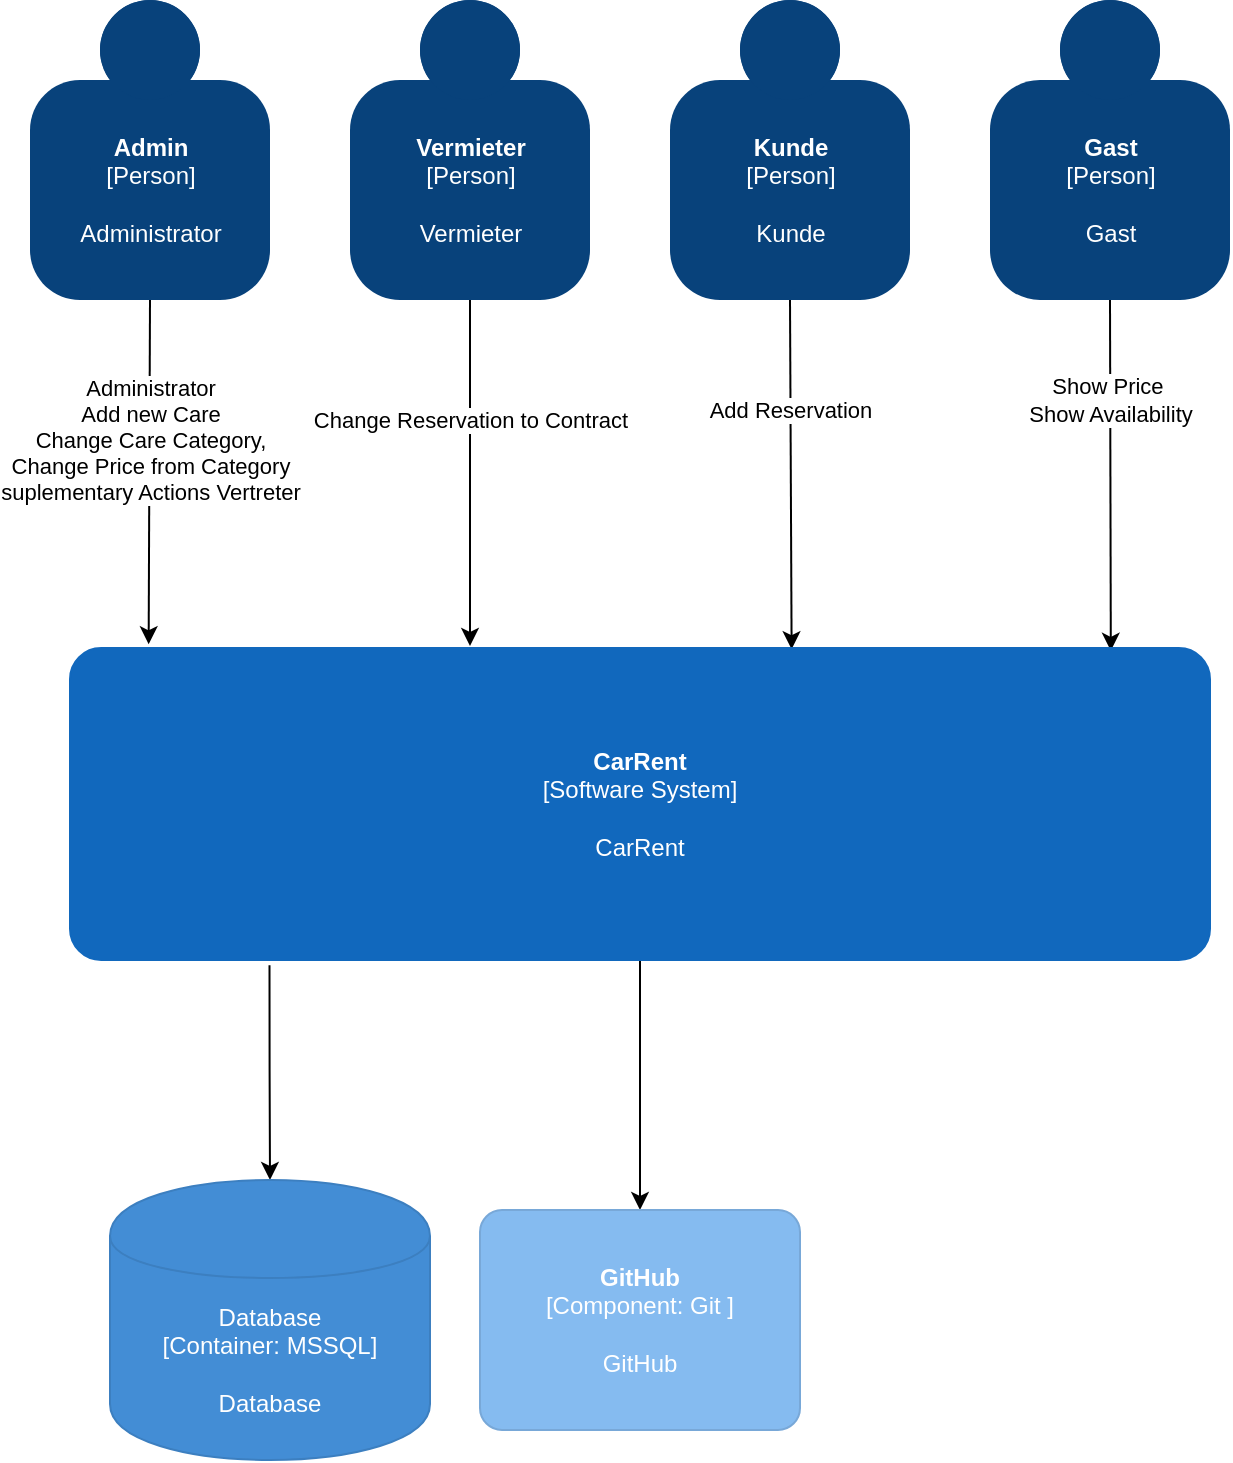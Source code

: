 <mxfile version="14.8.0" type="device" pages="3"><diagram id="zPRYdK8pJtfR6c3fzrlC" name="Context"><mxGraphModel dx="2214" dy="1193" grid="1" gridSize="10" guides="1" tooltips="1" connect="1" arrows="1" fold="1" page="1" pageScale="1" pageWidth="1169" pageHeight="827" math="0" shadow="0"><root><mxCell id="0"/><mxCell id="1" parent="0"/><mxCell id="1l8XOtpIONAW6H5Cvvo0-9" style="edgeStyle=none;rounded=0;orthogonalLoop=1;jettySize=auto;html=1;exitX=0.5;exitY=1;exitDx=0;exitDy=0;exitPerimeter=0;entryX=0.069;entryY=-0.012;entryDx=0;entryDy=0;entryPerimeter=0;" parent="1" source="1l8XOtpIONAW6H5Cvvo0-1" target="1l8XOtpIONAW6H5Cvvo0-5" edge="1"><mxGeometry relative="1" as="geometry"/></mxCell><mxCell id="1l8XOtpIONAW6H5Cvvo0-10" value="Administrator&lt;br&gt;Add new Care&lt;br&gt;Change Care Category,&lt;br&gt;Change&amp;nbsp;Price from Category&lt;br&gt;suplementary Actions Vertreter" style="edgeLabel;html=1;align=center;verticalAlign=middle;resizable=0;points=[];" parent="1l8XOtpIONAW6H5Cvvo0-9" vertex="1" connectable="0"><mxGeometry x="-0.12" y="-4" relative="1" as="geometry"><mxPoint x="4.29" y="-5.28" as="offset"/></mxGeometry></mxCell><object placeholders="1" c4Name="Admin" c4Type="Person" c4Description="Administrator" label="&lt;b&gt;%c4Name%&lt;/b&gt;&lt;div&gt;[%c4Type%]&lt;/div&gt;&lt;br&gt;&lt;div&gt;%c4Description%&lt;/div&gt;" id="1l8XOtpIONAW6H5Cvvo0-1"><mxCell style="html=1;dashed=0;whitespace=wrap;fillColor=#08427b;strokeColor=none;fontColor=#ffffff;shape=mxgraph.c4.person;align=center;metaEdit=1;points=[[0.5,0,0],[1,0.5,0],[1,0.75,0],[0.75,1,0],[0.5,1,0],[0.25,1,0],[0,0.75,0],[0,0.5,0]];metaData={&quot;c4Type&quot;:{&quot;editable&quot;:false}};" parent="1" vertex="1"><mxGeometry x="200" y="10" width="120" height="150" as="geometry"/></mxCell></object><mxCell id="1l8XOtpIONAW6H5Cvvo0-13" style="edgeStyle=none;rounded=0;orthogonalLoop=1;jettySize=auto;html=1;exitX=0.5;exitY=1;exitDx=0;exitDy=0;exitPerimeter=0;entryX=0.633;entryY=0.004;entryDx=0;entryDy=0;entryPerimeter=0;" parent="1" source="1l8XOtpIONAW6H5Cvvo0-2" target="1l8XOtpIONAW6H5Cvvo0-5" edge="1"><mxGeometry relative="1" as="geometry"><mxPoint x="580" y="330" as="targetPoint"/><Array as="points"/></mxGeometry></mxCell><mxCell id="1l8XOtpIONAW6H5Cvvo0-16" value="Add Reservation" style="edgeLabel;html=1;align=center;verticalAlign=middle;resizable=0;points=[];" parent="1l8XOtpIONAW6H5Cvvo0-13" vertex="1" connectable="0"><mxGeometry x="-0.368" y="-1" relative="1" as="geometry"><mxPoint as="offset"/></mxGeometry></mxCell><object placeholders="1" c4Name="Kunde" c4Type="Person" c4Description="Kunde" label="&lt;b&gt;%c4Name%&lt;/b&gt;&lt;div&gt;[%c4Type%]&lt;/div&gt;&lt;br&gt;&lt;div&gt;%c4Description%&lt;/div&gt;" id="1l8XOtpIONAW6H5Cvvo0-2"><mxCell style="html=1;dashed=0;whitespace=wrap;fillColor=#08427b;strokeColor=none;fontColor=#ffffff;shape=mxgraph.c4.person;align=center;metaEdit=1;points=[[0.5,0,0],[1,0.5,0],[1,0.75,0],[0.75,1,0],[0.5,1,0],[0.25,1,0],[0,0.75,0],[0,0.5,0]];metaData={&quot;c4Type&quot;:{&quot;editable&quot;:false}};" parent="1" vertex="1"><mxGeometry x="520" y="10" width="120" height="150" as="geometry"/></mxCell></object><mxCell id="1l8XOtpIONAW6H5Cvvo0-11" style="edgeStyle=none;rounded=0;orthogonalLoop=1;jettySize=auto;html=1;exitX=0.5;exitY=1;exitDx=0;exitDy=0;exitPerimeter=0;" parent="1" source="1l8XOtpIONAW6H5Cvvo0-3" edge="1"><mxGeometry relative="1" as="geometry"><mxPoint x="420" y="333" as="targetPoint"/><Array as="points"><mxPoint x="420" y="320"/></Array></mxGeometry></mxCell><mxCell id="1l8XOtpIONAW6H5Cvvo0-12" value="Change Reservation to Contract" style="edgeLabel;html=1;align=center;verticalAlign=middle;resizable=0;points=[];" parent="1l8XOtpIONAW6H5Cvvo0-11" vertex="1" connectable="0"><mxGeometry x="-0.092" y="1" relative="1" as="geometry"><mxPoint x="-1" y="-18.29" as="offset"/></mxGeometry></mxCell><object placeholders="1" c4Name="Vermieter" c4Type="Person" c4Description="Vermieter" label="&lt;b&gt;%c4Name%&lt;/b&gt;&lt;div&gt;[%c4Type%]&lt;/div&gt;&lt;br&gt;&lt;div&gt;%c4Description%&lt;/div&gt;" id="1l8XOtpIONAW6H5Cvvo0-3"><mxCell style="html=1;dashed=0;whitespace=wrap;fillColor=#08427b;strokeColor=none;fontColor=#ffffff;shape=mxgraph.c4.person;align=center;metaEdit=1;points=[[0.5,0,0],[1,0.5,0],[1,0.75,0],[0.75,1,0],[0.5,1,0],[0.25,1,0],[0,0.75,0],[0,0.5,0]];metaData={&quot;c4Type&quot;:{&quot;editable&quot;:false}};" parent="1" vertex="1"><mxGeometry x="360" y="10" width="120" height="150" as="geometry"/></mxCell></object><mxCell id="1l8XOtpIONAW6H5Cvvo0-14" style="edgeStyle=none;rounded=0;orthogonalLoop=1;jettySize=auto;html=1;exitX=0.5;exitY=1;exitDx=0;exitDy=0;exitPerimeter=0;entryX=0.913;entryY=0.009;entryDx=0;entryDy=0;entryPerimeter=0;" parent="1" source="1l8XOtpIONAW6H5Cvvo0-4" target="1l8XOtpIONAW6H5Cvvo0-5" edge="1"><mxGeometry relative="1" as="geometry"/></mxCell><mxCell id="1l8XOtpIONAW6H5Cvvo0-15" value="Show Price&amp;nbsp;&lt;br&gt;Show Availability" style="edgeLabel;html=1;align=center;verticalAlign=middle;resizable=0;points=[];" parent="1l8XOtpIONAW6H5Cvvo0-14" vertex="1" connectable="0"><mxGeometry x="-0.33" y="-1" relative="1" as="geometry"><mxPoint x="0.86" y="-8.86" as="offset"/></mxGeometry></mxCell><object placeholders="1" c4Name="Gast" c4Type="Person" c4Description="Gast" label="&lt;b&gt;%c4Name%&lt;/b&gt;&lt;div&gt;[%c4Type%]&lt;/div&gt;&lt;br&gt;&lt;div&gt;%c4Description%&lt;/div&gt;" id="1l8XOtpIONAW6H5Cvvo0-4"><mxCell style="html=1;dashed=0;whitespace=wrap;fillColor=#08427b;strokeColor=none;fontColor=#ffffff;shape=mxgraph.c4.person;align=center;metaEdit=1;points=[[0.5,0,0],[1,0.5,0],[1,0.75,0],[0.75,1,0],[0.5,1,0],[0.25,1,0],[0,0.75,0],[0,0.5,0]];metaData={&quot;c4Type&quot;:{&quot;editable&quot;:false}};" parent="1" vertex="1"><mxGeometry x="680" y="10" width="120" height="150" as="geometry"/></mxCell></object><mxCell id="-3thqBRQORbnHxetHobW-2" style="edgeStyle=orthogonalEdgeStyle;rounded=0;orthogonalLoop=1;jettySize=auto;html=1;entryX=0.5;entryY=0;entryDx=0;entryDy=0;entryPerimeter=0;exitX=0.175;exitY=1.017;exitDx=0;exitDy=0;exitPerimeter=0;" parent="1" source="1l8XOtpIONAW6H5Cvvo0-5" target="1l8XOtpIONAW6H5Cvvo0-8" edge="1"><mxGeometry relative="1" as="geometry"/></mxCell><mxCell id="-3thqBRQORbnHxetHobW-3" style="edgeStyle=orthogonalEdgeStyle;rounded=0;orthogonalLoop=1;jettySize=auto;html=1;" parent="1" source="1l8XOtpIONAW6H5Cvvo0-5" target="1l8XOtpIONAW6H5Cvvo0-6" edge="1"><mxGeometry relative="1" as="geometry"/></mxCell><object placeholders="1" c4Name="CarRent" c4Type="Software System" c4Description="CarRent" label="&lt;b&gt;%c4Name%&lt;/b&gt;&lt;div&gt;[%c4Type%]&lt;/div&gt;&lt;br&gt;&lt;div&gt;%c4Description%&lt;/div&gt;" id="1l8XOtpIONAW6H5Cvvo0-5"><mxCell style="rounded=1;whiteSpace=wrap;html=1;labelBackgroundColor=none;fillColor=#1168BD;fontColor=#ffffff;align=center;arcSize=10;strokeColor=#1168BD;metaEdit=1;metaData={&quot;c4Type&quot;:{&quot;editable&quot;:false}};points=[[0.25,0,0],[0.5,0,0],[0.75,0,0],[1,0.25,0],[1,0.5,0],[1,0.75,0],[0.75,1,0],[0.5,1,0],[0.25,1,0],[0,0.75,0],[0,0.5,0],[0,0.25,0]];" parent="1" vertex="1"><mxGeometry x="220" y="334" width="570" height="156" as="geometry"/></mxCell></object><object placeholders="1" c4Name="GitHub" c4Type="Component" c4Technology="Git " c4Description="GitHub" label="&lt;b&gt;%c4Name%&lt;/b&gt;&lt;div&gt;[%c4Type%: %c4Technology%]&lt;/div&gt;&lt;br&gt;&lt;div&gt;%c4Description%&lt;/div&gt;" id="1l8XOtpIONAW6H5Cvvo0-6"><mxCell style="rounded=1;whiteSpace=wrap;html=1;labelBackgroundColor=none;fillColor=#85BBF0;fontColor=#ffffff;align=center;arcSize=10;strokeColor=#78A8D8;metaEdit=1;metaData={&quot;c4Type&quot;:{&quot;editable&quot;:false}};points=[[0.25,0,0],[0.5,0,0],[0.75,0,0],[1,0.25,0],[1,0.5,0],[1,0.75,0],[0.75,1,0],[0.5,1,0],[0.25,1,0],[0,0.75,0],[0,0.5,0],[0,0.25,0]];" parent="1" vertex="1"><mxGeometry x="425" y="615" width="160" height="110.0" as="geometry"/></mxCell></object><object placeholders="1" c4Type="Database" c4Technology="MSSQL" c4Description="Database" label="%c4Type%&lt;div&gt;[Container:&amp;nbsp;%c4Technology%]&lt;/div&gt;&lt;br&gt;&lt;div&gt;%c4Description%&lt;/div&gt;" id="1l8XOtpIONAW6H5Cvvo0-8"><mxCell style="shape=cylinder;whiteSpace=wrap;html=1;boundedLbl=1;rounded=0;labelBackgroundColor=none;fillColor=#438DD5;fontSize=12;fontColor=#ffffff;align=center;strokeColor=#3C7FC0;metaEdit=1;points=[[0.5,0,0],[1,0.25,0],[1,0.5,0],[1,0.75,0],[0.5,1,0],[0,0.75,0],[0,0.5,0],[0,0.25,0]];metaData={&quot;c4Type&quot;:{&quot;editable&quot;:false}};" parent="1" vertex="1"><mxGeometry x="240" y="600" width="160" height="140" as="geometry"/></mxCell></object></root></mxGraphModel></diagram><diagram name="Container" id="Xei_vMuEvEU8nqrqjB99"><mxGraphModel dx="1550" dy="835" grid="1" gridSize="10" guides="1" tooltips="1" connect="1" arrows="1" fold="1" page="1" pageScale="1" pageWidth="1169" pageHeight="827" math="0" shadow="0"><root><mxCell id="m2FCy_B-wcqTo34Nw7x0-0"/><mxCell id="m2FCy_B-wcqTo34Nw7x0-1" parent="m2FCy_B-wcqTo34Nw7x0-0"/><mxCell id="m2FCy_B-wcqTo34Nw7x0-2" style="edgeStyle=none;rounded=0;orthogonalLoop=1;jettySize=auto;html=1;exitX=0.5;exitY=1;exitDx=0;exitDy=0;exitPerimeter=0;entryX=0.069;entryY=-0.012;entryDx=0;entryDy=0;entryPerimeter=0;" parent="m2FCy_B-wcqTo34Nw7x0-1" source="m2FCy_B-wcqTo34Nw7x0-4" target="m2FCy_B-wcqTo34Nw7x0-16" edge="1"><mxGeometry relative="1" as="geometry"/></mxCell><mxCell id="m2FCy_B-wcqTo34Nw7x0-3" value="https" style="edgeLabel;html=1;align=center;verticalAlign=middle;resizable=0;points=[];" parent="m2FCy_B-wcqTo34Nw7x0-2" vertex="1" connectable="0"><mxGeometry x="-0.12" y="-4" relative="1" as="geometry"><mxPoint x="4.29" y="-5.28" as="offset"/></mxGeometry></mxCell><object placeholders="1" c4Name="Admin" c4Type="Person" c4Description="Administrator" label="&lt;b&gt;%c4Name%&lt;/b&gt;&lt;div&gt;[%c4Type%]&lt;/div&gt;&lt;br&gt;&lt;div&gt;%c4Description%&lt;/div&gt;" id="m2FCy_B-wcqTo34Nw7x0-4"><mxCell style="html=1;dashed=0;whitespace=wrap;fillColor=#08427b;strokeColor=none;fontColor=#ffffff;shape=mxgraph.c4.person;align=center;metaEdit=1;points=[[0.5,0,0],[1,0.5,0],[1,0.75,0],[0.75,1,0],[0.5,1,0],[0.25,1,0],[0,0.75,0],[0,0.5,0]];metaData={&quot;c4Type&quot;:{&quot;editable&quot;:false}};" parent="m2FCy_B-wcqTo34Nw7x0-1" vertex="1"><mxGeometry x="200" y="10" width="120" height="150" as="geometry"/></mxCell></object><mxCell id="m2FCy_B-wcqTo34Nw7x0-5" style="edgeStyle=none;rounded=0;orthogonalLoop=1;jettySize=auto;html=1;exitX=0.5;exitY=1;exitDx=0;exitDy=0;exitPerimeter=0;entryX=0.674;entryY=0.012;entryDx=0;entryDy=0;entryPerimeter=0;" parent="m2FCy_B-wcqTo34Nw7x0-1" source="m2FCy_B-wcqTo34Nw7x0-7" target="m2FCy_B-wcqTo34Nw7x0-16" edge="1"><mxGeometry relative="1" as="geometry"><mxPoint x="580" y="330" as="targetPoint"/><Array as="points"/></mxGeometry></mxCell><mxCell id="m2FCy_B-wcqTo34Nw7x0-6" value="https" style="edgeLabel;html=1;align=center;verticalAlign=middle;resizable=0;points=[];" parent="m2FCy_B-wcqTo34Nw7x0-5" vertex="1" connectable="0"><mxGeometry x="-0.368" y="-1" relative="1" as="geometry"><mxPoint x="1" y="9" as="offset"/></mxGeometry></mxCell><object placeholders="1" c4Name="Kunde" c4Type="Person" c4Description="Kunde" label="&lt;b&gt;%c4Name%&lt;/b&gt;&lt;div&gt;[%c4Type%]&lt;/div&gt;&lt;br&gt;&lt;div&gt;%c4Description%&lt;/div&gt;" id="m2FCy_B-wcqTo34Nw7x0-7"><mxCell style="html=1;dashed=0;whitespace=wrap;fillColor=#08427b;strokeColor=none;fontColor=#ffffff;shape=mxgraph.c4.person;align=center;metaEdit=1;points=[[0.5,0,0],[1,0.5,0],[1,0.75,0],[0.75,1,0],[0.5,1,0],[0.25,1,0],[0,0.75,0],[0,0.5,0]];metaData={&quot;c4Type&quot;:{&quot;editable&quot;:false}};" parent="m2FCy_B-wcqTo34Nw7x0-1" vertex="1"><mxGeometry x="520" y="10" width="120" height="150" as="geometry"/></mxCell></object><mxCell id="m2FCy_B-wcqTo34Nw7x0-8" style="edgeStyle=none;rounded=0;orthogonalLoop=1;jettySize=auto;html=1;exitX=0.5;exitY=1;exitDx=0;exitDy=0;exitPerimeter=0;entryX=0.369;entryY=-0.004;entryDx=0;entryDy=0;entryPerimeter=0;" parent="m2FCy_B-wcqTo34Nw7x0-1" source="m2FCy_B-wcqTo34Nw7x0-10" target="m2FCy_B-wcqTo34Nw7x0-16" edge="1"><mxGeometry relative="1" as="geometry"><mxPoint x="420" y="333" as="targetPoint"/><Array as="points"/></mxGeometry></mxCell><mxCell id="m2FCy_B-wcqTo34Nw7x0-9" value="https" style="edgeLabel;html=1;align=center;verticalAlign=middle;resizable=0;points=[];" parent="m2FCy_B-wcqTo34Nw7x0-8" vertex="1" connectable="0"><mxGeometry x="-0.092" y="1" relative="1" as="geometry"><mxPoint x="-1" y="-3" as="offset"/></mxGeometry></mxCell><object placeholders="1" c4Name="Vermieter" c4Type="Person" c4Description="Vermieter" label="&lt;b&gt;%c4Name%&lt;/b&gt;&lt;div&gt;[%c4Type%]&lt;/div&gt;&lt;br&gt;&lt;div&gt;%c4Description%&lt;/div&gt;" id="m2FCy_B-wcqTo34Nw7x0-10"><mxCell style="html=1;dashed=0;whitespace=wrap;fillColor=#08427b;strokeColor=none;fontColor=#ffffff;shape=mxgraph.c4.person;align=center;metaEdit=1;points=[[0.5,0,0],[1,0.5,0],[1,0.75,0],[0.75,1,0],[0.5,1,0],[0.25,1,0],[0,0.75,0],[0,0.5,0]];metaData={&quot;c4Type&quot;:{&quot;editable&quot;:false}};" parent="m2FCy_B-wcqTo34Nw7x0-1" vertex="1"><mxGeometry x="360" y="10" width="120" height="150" as="geometry"/></mxCell></object><mxCell id="m2FCy_B-wcqTo34Nw7x0-11" style="edgeStyle=none;rounded=0;orthogonalLoop=1;jettySize=auto;html=1;exitX=0.5;exitY=1;exitDx=0;exitDy=0;exitPerimeter=0;entryX=0.929;entryY=0.001;entryDx=0;entryDy=0;entryPerimeter=0;" parent="m2FCy_B-wcqTo34Nw7x0-1" source="m2FCy_B-wcqTo34Nw7x0-13" target="m2FCy_B-wcqTo34Nw7x0-16" edge="1"><mxGeometry relative="1" as="geometry"/></mxCell><mxCell id="m2FCy_B-wcqTo34Nw7x0-12" value="https" style="edgeLabel;html=1;align=center;verticalAlign=middle;resizable=0;points=[];" parent="m2FCy_B-wcqTo34Nw7x0-11" vertex="1" connectable="0"><mxGeometry x="-0.33" y="-1" relative="1" as="geometry"><mxPoint x="-9" y="8" as="offset"/></mxGeometry></mxCell><object placeholders="1" c4Name="Gast" c4Type="Person" c4Description="Gast" label="&lt;b&gt;%c4Name%&lt;/b&gt;&lt;div&gt;[%c4Type%]&lt;/div&gt;&lt;br&gt;&lt;div&gt;%c4Description%&lt;/div&gt;" id="m2FCy_B-wcqTo34Nw7x0-13"><mxCell style="html=1;dashed=0;whitespace=wrap;fillColor=#08427b;strokeColor=none;fontColor=#ffffff;shape=mxgraph.c4.person;align=center;metaEdit=1;points=[[0.5,0,0],[1,0.5,0],[1,0.75,0],[0.75,1,0],[0.5,1,0],[0.25,1,0],[0,0.75,0],[0,0.5,0]];metaData={&quot;c4Type&quot;:{&quot;editable&quot;:false}};" parent="m2FCy_B-wcqTo34Nw7x0-1" vertex="1"><mxGeometry x="680" y="10" width="120" height="150" as="geometry"/></mxCell></object><mxCell id="iqdtkf3ECZtfw9wwz2oA-0" style="edgeStyle=orthogonalEdgeStyle;rounded=0;orthogonalLoop=1;jettySize=auto;html=1;entryX=0.5;entryY=0;entryDx=0;entryDy=0;entryPerimeter=0;" edge="1" parent="m2FCy_B-wcqTo34Nw7x0-1" source="m2FCy_B-wcqTo34Nw7x0-16" target="LR0wOOOALzMg__HeK3IG-0"><mxGeometry relative="1" as="geometry"/></mxCell><mxCell id="iqdtkf3ECZtfw9wwz2oA-1" value="HTTPS Rest Kommunikation" style="edgeLabel;html=1;align=center;verticalAlign=middle;resizable=0;points=[];" vertex="1" connectable="0" parent="iqdtkf3ECZtfw9wwz2oA-0"><mxGeometry x="-0.255" y="-2" relative="1" as="geometry"><mxPoint as="offset"/></mxGeometry></mxCell><object c4Name="IIS Windows" c4Description="IIS Windows" label="&lt;b&gt;%c4Name%&lt;/b&gt;&lt;div&gt;[%c4Type%]&lt;/div&gt;&lt;br&gt;&lt;div&gt;%c4Description%&lt;/div&gt;" RestAPI="WebApplication" placeholders="1" c4Type="Webserver" id="m2FCy_B-wcqTo34Nw7x0-16"><mxCell style="rounded=1;whiteSpace=wrap;html=1;labelBackgroundColor=none;fillColor=#1168BD;fontColor=#ffffff;align=center;arcSize=10;strokeColor=#1168BD;metaEdit=1;metaData={&quot;c4Type&quot;:{&quot;editable&quot;:false}};points=[[0.25,0,0],[0.5,0,0],[0.75,0,0],[1,0.25,0],[1,0.5,0],[1,0.75,0],[0.75,1,0],[0.5,1,0],[0.25,1,0],[0,0.75,0],[0,0.5,0],[0,0.25,0]];" parent="m2FCy_B-wcqTo34Nw7x0-1" vertex="1"><mxGeometry x="360" y="280" width="280" height="80" as="geometry"/></mxCell></object><object placeholders="1" c4Type="Database" c4Technology="MSSQL" c4Description="Database" label="%c4Type%&lt;div&gt;[Container:&amp;nbsp;%c4Technology%]&lt;/div&gt;&lt;br&gt;&lt;div&gt;%c4Description%&lt;/div&gt;" id="m2FCy_B-wcqTo34Nw7x0-18"><mxCell style="shape=cylinder;whiteSpace=wrap;html=1;boundedLbl=1;rounded=0;labelBackgroundColor=none;fillColor=#438DD5;fontSize=12;fontColor=#ffffff;align=center;strokeColor=#3C7FC0;metaEdit=1;points=[[0.5,0,0],[1,0.25,0],[1,0.5,0],[1,0.75,0],[0.5,1,0],[0,0.75,0],[0,0.5,0],[0,0.25,0]];metaData={&quot;c4Type&quot;:{&quot;editable&quot;:false}};" parent="m2FCy_B-wcqTo34Nw7x0-1" vertex="1"><mxGeometry x="420" y="715" width="160" height="100" as="geometry"/></mxCell></object><mxCell id="iqdtkf3ECZtfw9wwz2oA-4" value="Microservice / Middelware .Net" style="edgeStyle=orthogonalEdgeStyle;rounded=0;orthogonalLoop=1;jettySize=auto;html=1;entryX=0.5;entryY=0;entryDx=0;entryDy=0;entryPerimeter=0;" edge="1" parent="m2FCy_B-wcqTo34Nw7x0-1" source="LR0wOOOALzMg__HeK3IG-0" target="iqdtkf3ECZtfw9wwz2oA-2"><mxGeometry relative="1" as="geometry"/></mxCell><object placeholders="1" c4Name="CarRent Rest API" c4Type="Rest API" c4Description="CarRent Rest API" label="&lt;b&gt;%c4Name%&lt;/b&gt;&lt;div&gt;[%c4Type%]&lt;/div&gt;&lt;br&gt;&lt;div&gt;%c4Description%&lt;/div&gt;" id="LR0wOOOALzMg__HeK3IG-0"><mxCell style="rounded=1;whiteSpace=wrap;html=1;labelBackgroundColor=none;fillColor=#1168BD;fontColor=#ffffff;align=center;arcSize=10;strokeColor=#1168BD;metaEdit=1;metaData={&quot;c4Type&quot;:{&quot;editable&quot;:false}};points=[[0.25,0,0],[0.5,0,0],[0.75,0,0],[1,0.25,0],[1,0.5,0],[1,0.75,0],[0.75,1,0],[0.5,1,0],[0.25,1,0],[0,0.75,0],[0,0.5,0],[0,0.25,0]];" parent="m2FCy_B-wcqTo34Nw7x0-1" vertex="1"><mxGeometry x="360" y="420" width="280" height="80" as="geometry"/></mxCell></object><mxCell id="iqdtkf3ECZtfw9wwz2oA-3" value="EF Core SQL Provider" style="edgeStyle=orthogonalEdgeStyle;rounded=0;orthogonalLoop=1;jettySize=auto;html=1;" edge="1" parent="m2FCy_B-wcqTo34Nw7x0-1" source="iqdtkf3ECZtfw9wwz2oA-2" target="m2FCy_B-wcqTo34Nw7x0-18"><mxGeometry relative="1" as="geometry"/></mxCell><object placeholders="1" c4Name="Backend Applikation" c4Type="Backend" c4Description="Backend Applikation" label="&lt;b&gt;%c4Name%&lt;/b&gt;&lt;div&gt;[%c4Type%]&lt;/div&gt;&lt;br&gt;&lt;div&gt;%c4Description%&lt;/div&gt;" id="iqdtkf3ECZtfw9wwz2oA-2"><mxCell style="rounded=1;whiteSpace=wrap;html=1;labelBackgroundColor=none;fillColor=#1168BD;fontColor=#ffffff;align=center;arcSize=10;strokeColor=#1168BD;metaEdit=1;metaData={&quot;c4Type&quot;:{&quot;editable&quot;:false}};points=[[0.25,0,0],[0.5,0,0],[0.75,0,0],[1,0.25,0],[1,0.5,0],[1,0.75,0],[0.75,1,0],[0.5,1,0],[0.25,1,0],[0,0.75,0],[0,0.5,0],[0,0.25,0]];" vertex="1" parent="m2FCy_B-wcqTo34Nw7x0-1"><mxGeometry x="360" y="560" width="280" height="80" as="geometry"/></mxCell></object><mxCell id="iqdtkf3ECZtfw9wwz2oA-5" value="" style="rounded=0;whiteSpace=wrap;html=1;fillColor=none;strokeColor=#0000FF;" vertex="1" parent="m2FCy_B-wcqTo34Nw7x0-1"><mxGeometry x="320" y="370" width="360" height="450" as="geometry"/></mxCell></root></mxGraphModel></diagram><diagram name="Component" id="Z8WVfOD9pPW8yoDT8nqn"><mxGraphModel dx="1550" dy="835" grid="1" gridSize="10" guides="1" tooltips="1" connect="1" arrows="1" fold="1" page="1" pageScale="1" pageWidth="1169" pageHeight="827" math="0" shadow="0"><root><mxCell id="P9d3PVxfsxtBwwCNncyn-0"/><mxCell id="P9d3PVxfsxtBwwCNncyn-1" parent="P9d3PVxfsxtBwwCNncyn-0"/><mxCell id="P9d3PVxfsxtBwwCNncyn-22" value="" style="rounded=0;whiteSpace=wrap;html=1;fillColor=none;strokeColor=#0000FF;" vertex="1" parent="P9d3PVxfsxtBwwCNncyn-1"><mxGeometry x="320" y="171" width="360" height="629" as="geometry"/></mxCell><mxCell id="P9d3PVxfsxtBwwCNncyn-14" style="edgeStyle=orthogonalEdgeStyle;rounded=0;orthogonalLoop=1;jettySize=auto;html=1;entryX=0.5;entryY=0;entryDx=0;entryDy=0;entryPerimeter=0;" edge="1" parent="P9d3PVxfsxtBwwCNncyn-1" source="P9d3PVxfsxtBwwCNncyn-16" target="FLz5yx3xKgqBNFCOjgOe-3"><mxGeometry relative="1" as="geometry"/></mxCell><mxCell id="P9d3PVxfsxtBwwCNncyn-15" value="HTTPS Rest Kommunikation" style="edgeLabel;html=1;align=center;verticalAlign=middle;resizable=0;points=[];" vertex="1" connectable="0" parent="P9d3PVxfsxtBwwCNncyn-14"><mxGeometry x="-0.255" y="-2" relative="1" as="geometry"><mxPoint as="offset"/></mxGeometry></mxCell><object c4Name="IIS Windows" c4Description="IIS Windows" label="&lt;b&gt;%c4Name%&lt;/b&gt;&lt;div&gt;[%c4Type%]&lt;/div&gt;&lt;br&gt;&lt;div&gt;%c4Description%&lt;/div&gt;" RestAPI="WebApplication" placeholders="1" c4Type="Webserver" id="P9d3PVxfsxtBwwCNncyn-16"><mxCell style="rounded=1;whiteSpace=wrap;html=1;labelBackgroundColor=none;fillColor=#1168BD;fontColor=#ffffff;align=center;arcSize=10;strokeColor=#1168BD;metaEdit=1;metaData={&quot;c4Type&quot;:{&quot;editable&quot;:false}};points=[[0.25,0,0],[0.5,0,0],[0.75,0,0],[1,0.25,0],[1,0.5,0],[1,0.75,0],[0.75,1,0],[0.5,1,0],[0.25,1,0],[0,0.75,0],[0,0.5,0],[0,0.25,0]];" vertex="1" parent="P9d3PVxfsxtBwwCNncyn-1"><mxGeometry x="360" y="40" width="280" height="80" as="geometry"/></mxCell></object><object placeholders="1" c4Type="Database" c4Technology="MSSQL" c4Description="Database" label="%c4Type%&lt;div&gt;[Container:&amp;nbsp;%c4Technology%]&lt;/div&gt;&lt;br&gt;&lt;div&gt;%c4Description%&lt;/div&gt;" id="P9d3PVxfsxtBwwCNncyn-17"><mxCell style="shape=cylinder;whiteSpace=wrap;html=1;boundedLbl=1;rounded=0;labelBackgroundColor=none;fillColor=#438DD5;fontSize=12;fontColor=#ffffff;align=center;strokeColor=#3C7FC0;metaEdit=1;points=[[0.5,0,0],[1,0.25,0],[1,0.5,0],[1,0.75,0],[0.5,1,0],[0,0.75,0],[0,0.5,0],[0,0.25,0]];metaData={&quot;c4Type&quot;:{&quot;editable&quot;:false}};" vertex="1" parent="P9d3PVxfsxtBwwCNncyn-1"><mxGeometry x="420" y="690" width="160" height="100" as="geometry"/></mxCell></object><mxCell id="P9d3PVxfsxtBwwCNncyn-18" value="" style="edgeStyle=orthogonalEdgeStyle;rounded=0;orthogonalLoop=1;jettySize=auto;html=1;entryX=0.5;entryY=0;entryDx=0;entryDy=0;entryPerimeter=0;" edge="1" parent="P9d3PVxfsxtBwwCNncyn-1" source="P9d3PVxfsxtBwwCNncyn-19" target="FLz5yx3xKgqBNFCOjgOe-0"><mxGeometry relative="1" as="geometry"/></mxCell><object placeholders="1" c4Name="Rest API" c4Type="Rest API" c4Description="Rest API" label="&lt;b&gt;%c4Name%&lt;/b&gt;&lt;div&gt;[%c4Type%]&lt;/div&gt;&lt;br&gt;&lt;div&gt;%c4Description%&lt;/div&gt;" id="P9d3PVxfsxtBwwCNncyn-19"><mxCell style="rounded=1;whiteSpace=wrap;html=1;labelBackgroundColor=none;fillColor=#1168BD;fontColor=#ffffff;align=center;arcSize=10;strokeColor=#1168BD;metaEdit=1;metaData={&quot;c4Type&quot;:{&quot;editable&quot;:false}};points=[[0.25,0,0],[0.5,0,0],[0.75,0,0],[1,0.25,0],[1,0.5,0],[1,0.75,0],[0.75,1,0],[0.5,1,0],[0.25,1,0],[0,0.75,0],[0,0.5,0],[0,0.25,0]];" vertex="1" parent="P9d3PVxfsxtBwwCNncyn-1"><mxGeometry x="360" y="340" width="280" height="70" as="geometry"/></mxCell></object><mxCell id="P9d3PVxfsxtBwwCNncyn-20" value="CRUD SQL" style="edgeStyle=orthogonalEdgeStyle;rounded=0;orthogonalLoop=1;jettySize=auto;html=1;" edge="1" parent="P9d3PVxfsxtBwwCNncyn-1" source="P9d3PVxfsxtBwwCNncyn-21" target="P9d3PVxfsxtBwwCNncyn-17"><mxGeometry relative="1" as="geometry"/></mxCell><object placeholders="1" c4Name="Entity Framework Core" c4Type="EF Framework Core MSSQL Provider " c4Description="Entity Framework Core" label="&lt;b&gt;%c4Name%&lt;/b&gt;&lt;div&gt;[%c4Type%]&lt;/div&gt;&lt;br&gt;&lt;div&gt;%c4Description%&lt;/div&gt;" id="P9d3PVxfsxtBwwCNncyn-21"><mxCell style="rounded=1;whiteSpace=wrap;html=1;labelBackgroundColor=none;fillColor=#1168BD;fontColor=#ffffff;align=center;arcSize=10;strokeColor=#1168BD;metaEdit=1;metaData={&quot;c4Type&quot;:{&quot;editable&quot;:false}};points=[[0.25,0,0],[0.5,0,0],[0.75,0,0],[1,0.25,0],[1,0.5,0],[1,0.75,0],[0.75,1,0],[0.5,1,0],[0.25,1,0],[0,0.75,0],[0,0.5,0],[0,0.25,0]];" vertex="1" parent="P9d3PVxfsxtBwwCNncyn-1"><mxGeometry x="360" y="570" width="280" height="70" as="geometry"/></mxCell></object><mxCell id="FLz5yx3xKgqBNFCOjgOe-2" style="edgeStyle=orthogonalEdgeStyle;rounded=0;orthogonalLoop=1;jettySize=auto;html=1;entryX=0.5;entryY=0;entryDx=0;entryDy=0;entryPerimeter=0;" edge="1" parent="P9d3PVxfsxtBwwCNncyn-1" source="FLz5yx3xKgqBNFCOjgOe-0" target="P9d3PVxfsxtBwwCNncyn-21"><mxGeometry relative="1" as="geometry"/></mxCell><object placeholders="1" c4Name="Repository" c4Type="Repository" c4Description="Repository" label="&lt;b&gt;%c4Name%&lt;/b&gt;&lt;div&gt;[%c4Type%]&lt;/div&gt;&lt;br&gt;&lt;div&gt;%c4Description%&lt;/div&gt;" id="FLz5yx3xKgqBNFCOjgOe-0"><mxCell style="rounded=1;whiteSpace=wrap;html=1;labelBackgroundColor=none;fillColor=#1168BD;fontColor=#ffffff;align=center;arcSize=10;strokeColor=#1168BD;metaEdit=1;metaData={&quot;c4Type&quot;:{&quot;editable&quot;:false}};points=[[0.25,0,0],[0.5,0,0],[0.75,0,0],[1,0.25,0],[1,0.5,0],[1,0.75,0],[0.75,1,0],[0.5,1,0],[0.25,1,0],[0,0.75,0],[0,0.5,0],[0,0.25,0]];" vertex="1" parent="P9d3PVxfsxtBwwCNncyn-1"><mxGeometry x="400" y="460" width="200" height="60" as="geometry"/></mxCell></object><mxCell id="FLz5yx3xKgqBNFCOjgOe-4" style="edgeStyle=orthogonalEdgeStyle;rounded=0;orthogonalLoop=1;jettySize=auto;html=1;entryX=0.5;entryY=0;entryDx=0;entryDy=0;entryPerimeter=0;" edge="1" parent="P9d3PVxfsxtBwwCNncyn-1" source="FLz5yx3xKgqBNFCOjgOe-3" target="P9d3PVxfsxtBwwCNncyn-19"><mxGeometry relative="1" as="geometry"/></mxCell><object placeholders="1" c4Name="Rest API Key" c4Type="Rest API Key" c4Description="Rest API Key" label="&lt;b&gt;%c4Name%&lt;/b&gt;&lt;div&gt;[%c4Type%]&lt;/div&gt;&lt;br&gt;&lt;div&gt;%c4Description%&lt;/div&gt;" id="FLz5yx3xKgqBNFCOjgOe-3"><mxCell style="rounded=1;whiteSpace=wrap;html=1;labelBackgroundColor=none;fillColor=#1168BD;fontColor=#ffffff;align=center;arcSize=10;strokeColor=#1168BD;metaEdit=1;metaData={&quot;c4Type&quot;:{&quot;editable&quot;:false}};points=[[0.25,0,0],[0.5,0,0],[0.75,0,0],[1,0.25,0],[1,0.5,0],[1,0.75,0],[0.75,1,0],[0.5,1,0],[0.25,1,0],[0,0.75,0],[0,0.5,0],[0,0.25,0]];" vertex="1" parent="P9d3PVxfsxtBwwCNncyn-1"><mxGeometry x="360" y="210" width="280" height="70" as="geometry"/></mxCell></object></root></mxGraphModel></diagram></mxfile>